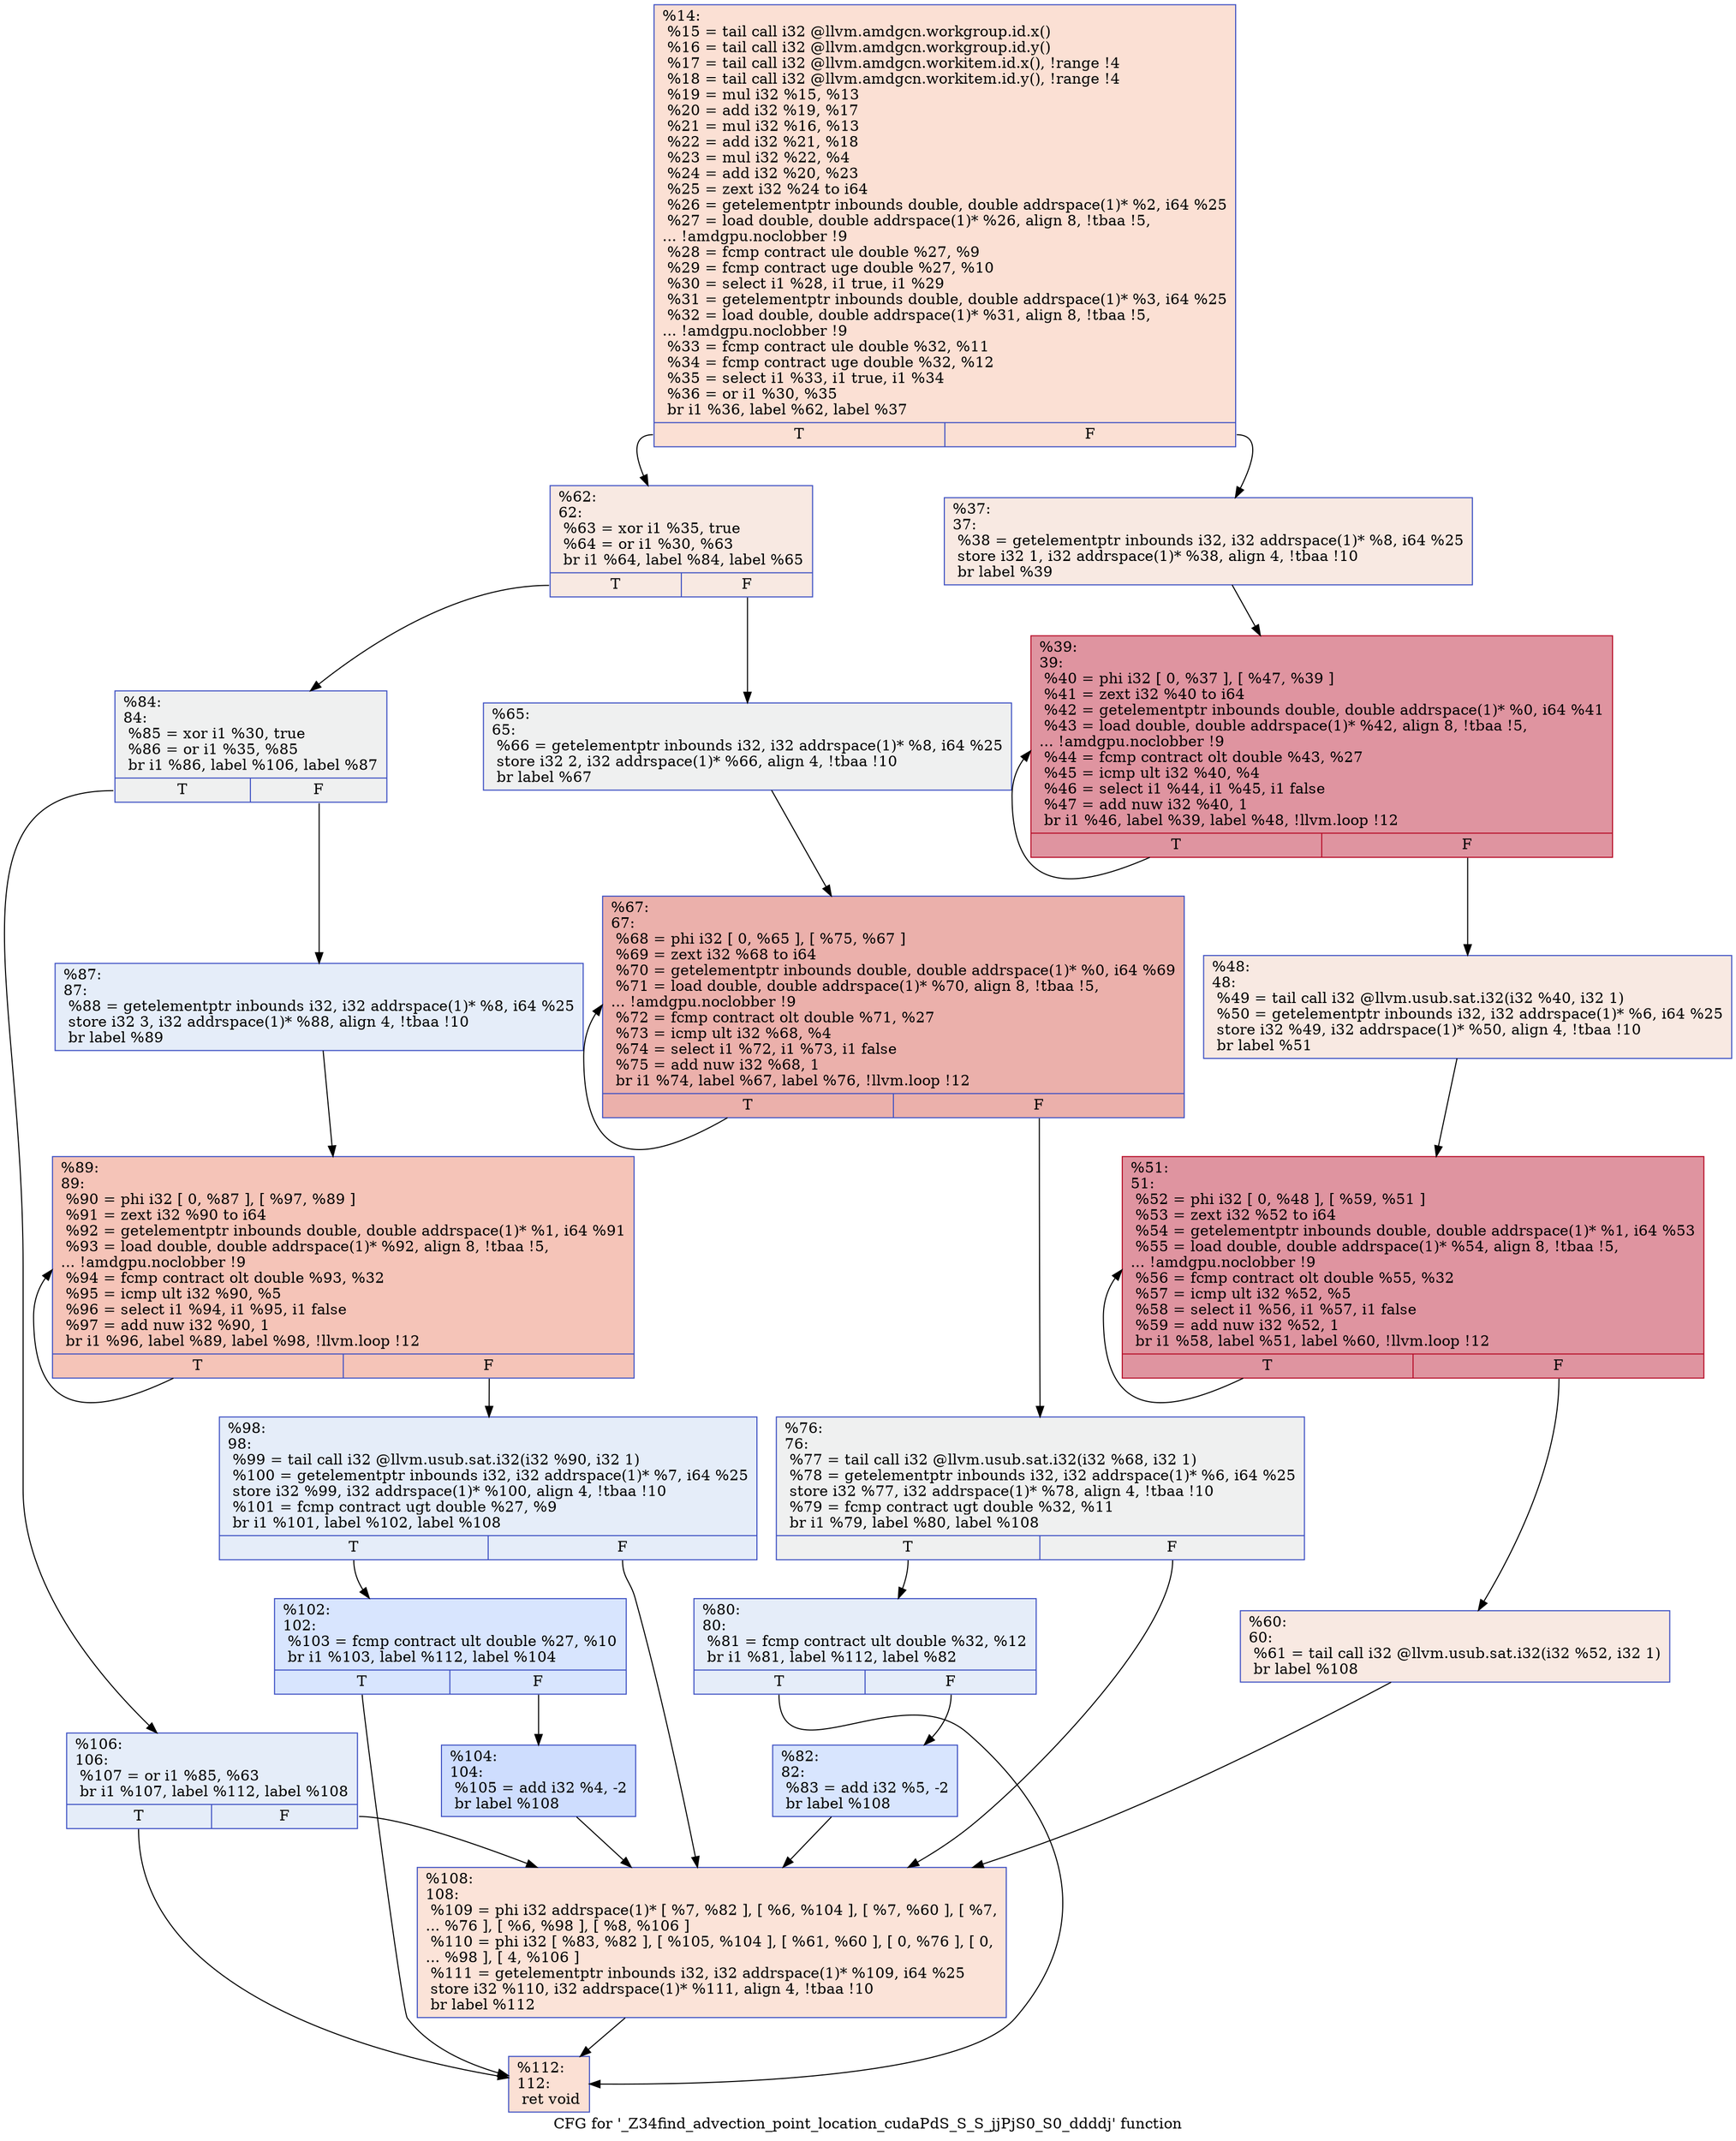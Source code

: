 digraph "CFG for '_Z34find_advection_point_location_cudaPdS_S_S_jjPjS0_S0_ddddj' function" {
	label="CFG for '_Z34find_advection_point_location_cudaPdS_S_S_jjPjS0_S0_ddddj' function";

	Node0x5d59cb0 [shape=record,color="#3d50c3ff", style=filled, fillcolor="#f7b99e70",label="{%14:\l  %15 = tail call i32 @llvm.amdgcn.workgroup.id.x()\l  %16 = tail call i32 @llvm.amdgcn.workgroup.id.y()\l  %17 = tail call i32 @llvm.amdgcn.workitem.id.x(), !range !4\l  %18 = tail call i32 @llvm.amdgcn.workitem.id.y(), !range !4\l  %19 = mul i32 %15, %13\l  %20 = add i32 %19, %17\l  %21 = mul i32 %16, %13\l  %22 = add i32 %21, %18\l  %23 = mul i32 %22, %4\l  %24 = add i32 %20, %23\l  %25 = zext i32 %24 to i64\l  %26 = getelementptr inbounds double, double addrspace(1)* %2, i64 %25\l  %27 = load double, double addrspace(1)* %26, align 8, !tbaa !5,\l... !amdgpu.noclobber !9\l  %28 = fcmp contract ule double %27, %9\l  %29 = fcmp contract uge double %27, %10\l  %30 = select i1 %28, i1 true, i1 %29\l  %31 = getelementptr inbounds double, double addrspace(1)* %3, i64 %25\l  %32 = load double, double addrspace(1)* %31, align 8, !tbaa !5,\l... !amdgpu.noclobber !9\l  %33 = fcmp contract ule double %32, %11\l  %34 = fcmp contract uge double %32, %12\l  %35 = select i1 %33, i1 true, i1 %34\l  %36 = or i1 %30, %35\l  br i1 %36, label %62, label %37\l|{<s0>T|<s1>F}}"];
	Node0x5d59cb0:s0 -> Node0x5d5ae10;
	Node0x5d59cb0:s1 -> Node0x5d5e4e0;
	Node0x5d5e4e0 [shape=record,color="#3d50c3ff", style=filled, fillcolor="#efcebd70",label="{%37:\l37:                                               \l  %38 = getelementptr inbounds i32, i32 addrspace(1)* %8, i64 %25\l  store i32 1, i32 addrspace(1)* %38, align 4, !tbaa !10\l  br label %39\l}"];
	Node0x5d5e4e0 -> Node0x5d5e880;
	Node0x5d5e880 [shape=record,color="#b70d28ff", style=filled, fillcolor="#b70d2870",label="{%39:\l39:                                               \l  %40 = phi i32 [ 0, %37 ], [ %47, %39 ]\l  %41 = zext i32 %40 to i64\l  %42 = getelementptr inbounds double, double addrspace(1)* %0, i64 %41\l  %43 = load double, double addrspace(1)* %42, align 8, !tbaa !5,\l... !amdgpu.noclobber !9\l  %44 = fcmp contract olt double %43, %27\l  %45 = icmp ult i32 %40, %4\l  %46 = select i1 %44, i1 %45, i1 false\l  %47 = add nuw i32 %40, 1\l  br i1 %46, label %39, label %48, !llvm.loop !12\l|{<s0>T|<s1>F}}"];
	Node0x5d5e880:s0 -> Node0x5d5e880;
	Node0x5d5e880:s1 -> Node0x5d5eeb0;
	Node0x5d5eeb0 [shape=record,color="#3d50c3ff", style=filled, fillcolor="#efcebd70",label="{%48:\l48:                                               \l  %49 = tail call i32 @llvm.usub.sat.i32(i32 %40, i32 1)\l  %50 = getelementptr inbounds i32, i32 addrspace(1)* %6, i64 %25\l  store i32 %49, i32 addrspace(1)* %50, align 4, !tbaa !10\l  br label %51\l}"];
	Node0x5d5eeb0 -> Node0x5d5fa50;
	Node0x5d5fa50 [shape=record,color="#b70d28ff", style=filled, fillcolor="#b70d2870",label="{%51:\l51:                                               \l  %52 = phi i32 [ 0, %48 ], [ %59, %51 ]\l  %53 = zext i32 %52 to i64\l  %54 = getelementptr inbounds double, double addrspace(1)* %1, i64 %53\l  %55 = load double, double addrspace(1)* %54, align 8, !tbaa !5,\l... !amdgpu.noclobber !9\l  %56 = fcmp contract olt double %55, %32\l  %57 = icmp ult i32 %52, %5\l  %58 = select i1 %56, i1 %57, i1 false\l  %59 = add nuw i32 %52, 1\l  br i1 %58, label %51, label %60, !llvm.loop !12\l|{<s0>T|<s1>F}}"];
	Node0x5d5fa50:s0 -> Node0x5d5fa50;
	Node0x5d5fa50:s1 -> Node0x5d60080;
	Node0x5d60080 [shape=record,color="#3d50c3ff", style=filled, fillcolor="#efcebd70",label="{%60:\l60:                                               \l  %61 = tail call i32 @llvm.usub.sat.i32(i32 %52, i32 1)\l  br label %108\l}"];
	Node0x5d60080 -> Node0x5d608f0;
	Node0x5d5ae10 [shape=record,color="#3d50c3ff", style=filled, fillcolor="#efcebd70",label="{%62:\l62:                                               \l  %63 = xor i1 %35, true\l  %64 = or i1 %30, %63\l  br i1 %64, label %84, label %65\l|{<s0>T|<s1>F}}"];
	Node0x5d5ae10:s0 -> Node0x5d5e0c0;
	Node0x5d5ae10:s1 -> Node0x5d5e110;
	Node0x5d5e110 [shape=record,color="#3d50c3ff", style=filled, fillcolor="#dbdcde70",label="{%65:\l65:                                               \l  %66 = getelementptr inbounds i32, i32 addrspace(1)* %8, i64 %25\l  store i32 2, i32 addrspace(1)* %66, align 4, !tbaa !10\l  br label %67\l}"];
	Node0x5d5e110 -> Node0x5d60f70;
	Node0x5d60f70 [shape=record,color="#3d50c3ff", style=filled, fillcolor="#d24b4070",label="{%67:\l67:                                               \l  %68 = phi i32 [ 0, %65 ], [ %75, %67 ]\l  %69 = zext i32 %68 to i64\l  %70 = getelementptr inbounds double, double addrspace(1)* %0, i64 %69\l  %71 = load double, double addrspace(1)* %70, align 8, !tbaa !5,\l... !amdgpu.noclobber !9\l  %72 = fcmp contract olt double %71, %27\l  %73 = icmp ult i32 %68, %4\l  %74 = select i1 %72, i1 %73, i1 false\l  %75 = add nuw i32 %68, 1\l  br i1 %74, label %67, label %76, !llvm.loop !12\l|{<s0>T|<s1>F}}"];
	Node0x5d60f70:s0 -> Node0x5d60f70;
	Node0x5d60f70:s1 -> Node0x5d61500;
	Node0x5d61500 [shape=record,color="#3d50c3ff", style=filled, fillcolor="#dbdcde70",label="{%76:\l76:                                               \l  %77 = tail call i32 @llvm.usub.sat.i32(i32 %68, i32 1)\l  %78 = getelementptr inbounds i32, i32 addrspace(1)* %6, i64 %25\l  store i32 %77, i32 addrspace(1)* %78, align 4, !tbaa !10\l  %79 = fcmp contract ugt double %32, %11\l  br i1 %79, label %80, label %108\l|{<s0>T|<s1>F}}"];
	Node0x5d61500:s0 -> Node0x5d618d0;
	Node0x5d61500:s1 -> Node0x5d608f0;
	Node0x5d618d0 [shape=record,color="#3d50c3ff", style=filled, fillcolor="#c5d6f270",label="{%80:\l80:                                               \l  %81 = fcmp contract ult double %32, %12\l  br i1 %81, label %112, label %82\l|{<s0>T|<s1>F}}"];
	Node0x5d618d0:s0 -> Node0x5d61a60;
	Node0x5d618d0:s1 -> Node0x5d61ab0;
	Node0x5d61ab0 [shape=record,color="#3d50c3ff", style=filled, fillcolor="#a7c5fe70",label="{%82:\l82:                                               \l  %83 = add i32 %5, -2\l  br label %108\l}"];
	Node0x5d61ab0 -> Node0x5d608f0;
	Node0x5d5e0c0 [shape=record,color="#3d50c3ff", style=filled, fillcolor="#dbdcde70",label="{%84:\l84:                                               \l  %85 = xor i1 %30, true\l  %86 = or i1 %35, %85\l  br i1 %86, label %106, label %87\l|{<s0>T|<s1>F}}"];
	Node0x5d5e0c0:s0 -> Node0x5d61e10;
	Node0x5d5e0c0:s1 -> Node0x5d61e60;
	Node0x5d61e60 [shape=record,color="#3d50c3ff", style=filled, fillcolor="#c5d6f270",label="{%87:\l87:                                               \l  %88 = getelementptr inbounds i32, i32 addrspace(1)* %8, i64 %25\l  store i32 3, i32 addrspace(1)* %88, align 4, !tbaa !10\l  br label %89\l}"];
	Node0x5d61e60 -> Node0x5d620c0;
	Node0x5d620c0 [shape=record,color="#3d50c3ff", style=filled, fillcolor="#e97a5f70",label="{%89:\l89:                                               \l  %90 = phi i32 [ 0, %87 ], [ %97, %89 ]\l  %91 = zext i32 %90 to i64\l  %92 = getelementptr inbounds double, double addrspace(1)* %1, i64 %91\l  %93 = load double, double addrspace(1)* %92, align 8, !tbaa !5,\l... !amdgpu.noclobber !9\l  %94 = fcmp contract olt double %93, %32\l  %95 = icmp ult i32 %90, %5\l  %96 = select i1 %94, i1 %95, i1 false\l  %97 = add nuw i32 %90, 1\l  br i1 %96, label %89, label %98, !llvm.loop !12\l|{<s0>T|<s1>F}}"];
	Node0x5d620c0:s0 -> Node0x5d620c0;
	Node0x5d620c0:s1 -> Node0x5d62680;
	Node0x5d62680 [shape=record,color="#3d50c3ff", style=filled, fillcolor="#c5d6f270",label="{%98:\l98:                                               \l  %99 = tail call i32 @llvm.usub.sat.i32(i32 %90, i32 1)\l  %100 = getelementptr inbounds i32, i32 addrspace(1)* %7, i64 %25\l  store i32 %99, i32 addrspace(1)* %100, align 4, !tbaa !10\l  %101 = fcmp contract ugt double %27, %9\l  br i1 %101, label %102, label %108\l|{<s0>T|<s1>F}}"];
	Node0x5d62680:s0 -> Node0x5d62a50;
	Node0x5d62680:s1 -> Node0x5d608f0;
	Node0x5d62a50 [shape=record,color="#3d50c3ff", style=filled, fillcolor="#a7c5fe70",label="{%102:\l102:                                              \l  %103 = fcmp contract ult double %27, %10\l  br i1 %103, label %112, label %104\l|{<s0>T|<s1>F}}"];
	Node0x5d62a50:s0 -> Node0x5d61a60;
	Node0x5d62a50:s1 -> Node0x5d62be0;
	Node0x5d62be0 [shape=record,color="#3d50c3ff", style=filled, fillcolor="#8fb1fe70",label="{%104:\l104:                                              \l  %105 = add i32 %4, -2\l  br label %108\l}"];
	Node0x5d62be0 -> Node0x5d608f0;
	Node0x5d61e10 [shape=record,color="#3d50c3ff", style=filled, fillcolor="#c5d6f270",label="{%106:\l106:                                              \l  %107 = or i1 %85, %63\l  br i1 %107, label %112, label %108\l|{<s0>T|<s1>F}}"];
	Node0x5d61e10:s0 -> Node0x5d61a60;
	Node0x5d61e10:s1 -> Node0x5d608f0;
	Node0x5d608f0 [shape=record,color="#3d50c3ff", style=filled, fillcolor="#f6bfa670",label="{%108:\l108:                                              \l  %109 = phi i32 addrspace(1)* [ %7, %82 ], [ %6, %104 ], [ %7, %60 ], [ %7,\l... %76 ], [ %6, %98 ], [ %8, %106 ]\l  %110 = phi i32 [ %83, %82 ], [ %105, %104 ], [ %61, %60 ], [ 0, %76 ], [ 0,\l... %98 ], [ 4, %106 ]\l  %111 = getelementptr inbounds i32, i32 addrspace(1)* %109, i64 %25\l  store i32 %110, i32 addrspace(1)* %111, align 4, !tbaa !10\l  br label %112\l}"];
	Node0x5d608f0 -> Node0x5d61a60;
	Node0x5d61a60 [shape=record,color="#3d50c3ff", style=filled, fillcolor="#f7b99e70",label="{%112:\l112:                                              \l  ret void\l}"];
}
